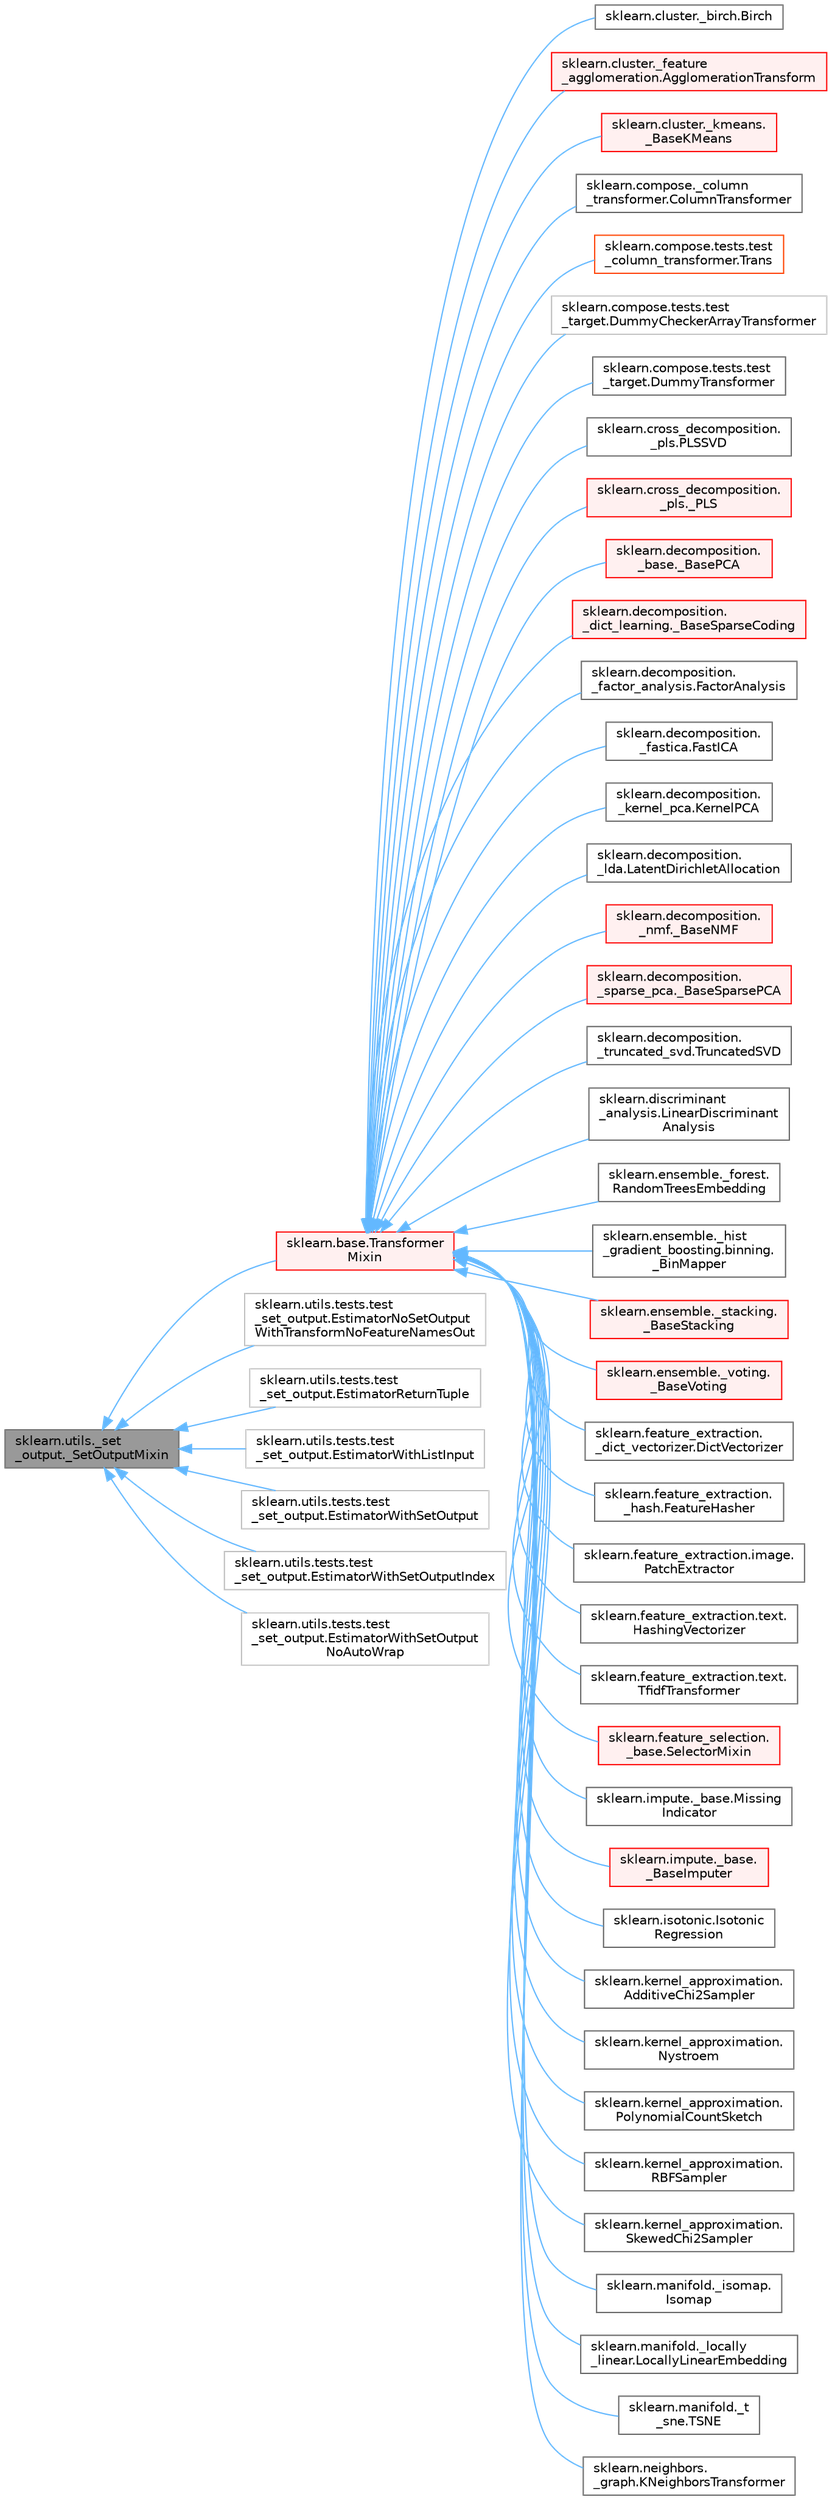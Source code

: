 digraph "sklearn.utils._set_output._SetOutputMixin"
{
 // LATEX_PDF_SIZE
  bgcolor="transparent";
  edge [fontname=Helvetica,fontsize=10,labelfontname=Helvetica,labelfontsize=10];
  node [fontname=Helvetica,fontsize=10,shape=box,height=0.2,width=0.4];
  rankdir="LR";
  Node1 [id="Node000001",label="sklearn.utils._set\l_output._SetOutputMixin",height=0.2,width=0.4,color="gray40", fillcolor="grey60", style="filled", fontcolor="black",tooltip=" "];
  Node1 -> Node2 [id="edge1_Node000001_Node000002",dir="back",color="steelblue1",style="solid",tooltip=" "];
  Node2 [id="Node000002",label="sklearn.base.Transformer\lMixin",height=0.2,width=0.4,color="red", fillcolor="#FFF0F0", style="filled",URL="$d7/d72/classsklearn_1_1base_1_1TransformerMixin.html",tooltip=" "];
  Node2 -> Node3 [id="edge2_Node000002_Node000003",dir="back",color="steelblue1",style="solid",tooltip=" "];
  Node3 [id="Node000003",label="sklearn.cluster._birch.Birch",height=0.2,width=0.4,color="gray40", fillcolor="white", style="filled",URL="$d9/d3b/classsklearn_1_1cluster_1_1__birch_1_1Birch.html",tooltip=" "];
  Node2 -> Node4 [id="edge3_Node000002_Node000004",dir="back",color="steelblue1",style="solid",tooltip=" "];
  Node4 [id="Node000004",label="sklearn.cluster._feature\l_agglomeration.AgglomerationTransform",height=0.2,width=0.4,color="red", fillcolor="#FFF0F0", style="filled",URL="$d2/d66/classsklearn_1_1cluster_1_1__feature__agglomeration_1_1AgglomerationTransform.html",tooltip="Mixin class for feature agglomeration."];
  Node2 -> Node6 [id="edge4_Node000002_Node000006",dir="back",color="steelblue1",style="solid",tooltip=" "];
  Node6 [id="Node000006",label="sklearn.cluster._kmeans.\l_BaseKMeans",height=0.2,width=0.4,color="red", fillcolor="#FFF0F0", style="filled",URL="$df/d2d/classsklearn_1_1cluster_1_1__kmeans_1_1__BaseKMeans.html",tooltip=" "];
  Node2 -> Node10 [id="edge5_Node000002_Node000010",dir="back",color="steelblue1",style="solid",tooltip=" "];
  Node10 [id="Node000010",label="sklearn.compose._column\l_transformer.ColumnTransformer",height=0.2,width=0.4,color="gray40", fillcolor="white", style="filled",URL="$d4/d42/classsklearn_1_1compose_1_1__column__transformer_1_1ColumnTransformer.html",tooltip=" "];
  Node2 -> Node11 [id="edge6_Node000002_Node000011",dir="back",color="steelblue1",style="solid",tooltip=" "];
  Node11 [id="Node000011",label="sklearn.compose.tests.test\l_column_transformer.Trans",height=0.2,width=0.4,color="orangered", fillcolor="white", style="filled",URL="$d7/d15/classsklearn_1_1compose_1_1tests_1_1test__column__transformer_1_1Trans.html",tooltip=" "];
  Node2 -> Node13 [id="edge7_Node000002_Node000013",dir="back",color="steelblue1",style="solid",tooltip=" "];
  Node13 [id="Node000013",label="sklearn.compose.tests.test\l_target.DummyCheckerArrayTransformer",height=0.2,width=0.4,color="grey75", fillcolor="white", style="filled",URL="$dd/dac/classsklearn_1_1compose_1_1tests_1_1test__target_1_1DummyCheckerArrayTransformer.html",tooltip=" "];
  Node2 -> Node14 [id="edge8_Node000002_Node000014",dir="back",color="steelblue1",style="solid",tooltip=" "];
  Node14 [id="Node000014",label="sklearn.compose.tests.test\l_target.DummyTransformer",height=0.2,width=0.4,color="gray40", fillcolor="white", style="filled",URL="$dd/d2f/classsklearn_1_1compose_1_1tests_1_1test__target_1_1DummyTransformer.html",tooltip=" "];
  Node2 -> Node15 [id="edge9_Node000002_Node000015",dir="back",color="steelblue1",style="solid",tooltip=" "];
  Node15 [id="Node000015",label="sklearn.cross_decomposition.\l_pls.PLSSVD",height=0.2,width=0.4,color="gray40", fillcolor="white", style="filled",URL="$dd/d3d/classsklearn_1_1cross__decomposition_1_1__pls_1_1PLSSVD.html",tooltip=" "];
  Node2 -> Node16 [id="edge10_Node000002_Node000016",dir="back",color="steelblue1",style="solid",tooltip=" "];
  Node16 [id="Node000016",label="sklearn.cross_decomposition.\l_pls._PLS",height=0.2,width=0.4,color="red", fillcolor="#FFF0F0", style="filled",URL="$d2/dbd/classsklearn_1_1cross__decomposition_1_1__pls_1_1__PLS.html",tooltip=" "];
  Node2 -> Node20 [id="edge11_Node000002_Node000020",dir="back",color="steelblue1",style="solid",tooltip=" "];
  Node20 [id="Node000020",label="sklearn.decomposition.\l_base._BasePCA",height=0.2,width=0.4,color="red", fillcolor="#FFF0F0", style="filled",URL="$d6/dcb/classsklearn_1_1decomposition_1_1__base_1_1__BasePCA.html",tooltip=" "];
  Node2 -> Node23 [id="edge12_Node000002_Node000023",dir="back",color="steelblue1",style="solid",tooltip=" "];
  Node23 [id="Node000023",label="sklearn.decomposition.\l_dict_learning._BaseSparseCoding",height=0.2,width=0.4,color="red", fillcolor="#FFF0F0", style="filled",URL="$d8/dda/classsklearn_1_1decomposition_1_1__dict__learning_1_1__BaseSparseCoding.html",tooltip=" "];
  Node2 -> Node27 [id="edge13_Node000002_Node000027",dir="back",color="steelblue1",style="solid",tooltip=" "];
  Node27 [id="Node000027",label="sklearn.decomposition.\l_factor_analysis.FactorAnalysis",height=0.2,width=0.4,color="gray40", fillcolor="white", style="filled",URL="$d4/d06/classsklearn_1_1decomposition_1_1__factor__analysis_1_1FactorAnalysis.html",tooltip=" "];
  Node2 -> Node28 [id="edge14_Node000002_Node000028",dir="back",color="steelblue1",style="solid",tooltip=" "];
  Node28 [id="Node000028",label="sklearn.decomposition.\l_fastica.FastICA",height=0.2,width=0.4,color="gray40", fillcolor="white", style="filled",URL="$d1/de9/classsklearn_1_1decomposition_1_1__fastica_1_1FastICA.html",tooltip=" "];
  Node2 -> Node29 [id="edge15_Node000002_Node000029",dir="back",color="steelblue1",style="solid",tooltip=" "];
  Node29 [id="Node000029",label="sklearn.decomposition.\l_kernel_pca.KernelPCA",height=0.2,width=0.4,color="gray40", fillcolor="white", style="filled",URL="$d1/d92/classsklearn_1_1decomposition_1_1__kernel__pca_1_1KernelPCA.html",tooltip=" "];
  Node2 -> Node30 [id="edge16_Node000002_Node000030",dir="back",color="steelblue1",style="solid",tooltip=" "];
  Node30 [id="Node000030",label="sklearn.decomposition.\l_lda.LatentDirichletAllocation",height=0.2,width=0.4,color="gray40", fillcolor="white", style="filled",URL="$da/d17/classsklearn_1_1decomposition_1_1__lda_1_1LatentDirichletAllocation.html",tooltip=" "];
  Node2 -> Node31 [id="edge17_Node000002_Node000031",dir="back",color="steelblue1",style="solid",tooltip=" "];
  Node31 [id="Node000031",label="sklearn.decomposition.\l_nmf._BaseNMF",height=0.2,width=0.4,color="red", fillcolor="#FFF0F0", style="filled",URL="$de/d90/classsklearn_1_1decomposition_1_1__nmf_1_1__BaseNMF.html",tooltip=" "];
  Node2 -> Node34 [id="edge18_Node000002_Node000034",dir="back",color="steelblue1",style="solid",tooltip=" "];
  Node34 [id="Node000034",label="sklearn.decomposition.\l_sparse_pca._BaseSparsePCA",height=0.2,width=0.4,color="red", fillcolor="#FFF0F0", style="filled",URL="$de/ddc/classsklearn_1_1decomposition_1_1__sparse__pca_1_1__BaseSparsePCA.html",tooltip=" "];
  Node2 -> Node37 [id="edge19_Node000002_Node000037",dir="back",color="steelblue1",style="solid",tooltip=" "];
  Node37 [id="Node000037",label="sklearn.decomposition.\l_truncated_svd.TruncatedSVD",height=0.2,width=0.4,color="gray40", fillcolor="white", style="filled",URL="$df/d53/classsklearn_1_1decomposition_1_1__truncated__svd_1_1TruncatedSVD.html",tooltip=" "];
  Node2 -> Node38 [id="edge20_Node000002_Node000038",dir="back",color="steelblue1",style="solid",tooltip=" "];
  Node38 [id="Node000038",label="sklearn.discriminant\l_analysis.LinearDiscriminant\lAnalysis",height=0.2,width=0.4,color="gray40", fillcolor="white", style="filled",URL="$d3/d03/classsklearn_1_1discriminant__analysis_1_1LinearDiscriminantAnalysis.html",tooltip=" "];
  Node2 -> Node39 [id="edge21_Node000002_Node000039",dir="back",color="steelblue1",style="solid",tooltip=" "];
  Node39 [id="Node000039",label="sklearn.ensemble._forest.\lRandomTreesEmbedding",height=0.2,width=0.4,color="gray40", fillcolor="white", style="filled",URL="$d8/d76/classsklearn_1_1ensemble_1_1__forest_1_1RandomTreesEmbedding.html",tooltip=" "];
  Node2 -> Node40 [id="edge22_Node000002_Node000040",dir="back",color="steelblue1",style="solid",tooltip=" "];
  Node40 [id="Node000040",label="sklearn.ensemble._hist\l_gradient_boosting.binning.\l_BinMapper",height=0.2,width=0.4,color="gray40", fillcolor="white", style="filled",URL="$d6/d09/classsklearn_1_1ensemble_1_1__hist__gradient__boosting_1_1binning_1_1__BinMapper.html",tooltip=" "];
  Node2 -> Node41 [id="edge23_Node000002_Node000041",dir="back",color="steelblue1",style="solid",tooltip=" "];
  Node41 [id="Node000041",label="sklearn.ensemble._stacking.\l_BaseStacking",height=0.2,width=0.4,color="red", fillcolor="#FFF0F0", style="filled",URL="$d1/d9b/classsklearn_1_1ensemble_1_1__stacking_1_1__BaseStacking.html",tooltip=" "];
  Node2 -> Node44 [id="edge24_Node000002_Node000044",dir="back",color="steelblue1",style="solid",tooltip=" "];
  Node44 [id="Node000044",label="sklearn.ensemble._voting.\l_BaseVoting",height=0.2,width=0.4,color="red", fillcolor="#FFF0F0", style="filled",URL="$d3/d82/classsklearn_1_1ensemble_1_1__voting_1_1__BaseVoting.html",tooltip=" "];
  Node2 -> Node47 [id="edge25_Node000002_Node000047",dir="back",color="steelblue1",style="solid",tooltip=" "];
  Node47 [id="Node000047",label="sklearn.feature_extraction.\l_dict_vectorizer.DictVectorizer",height=0.2,width=0.4,color="gray40", fillcolor="white", style="filled",URL="$dc/dff/classsklearn_1_1feature__extraction_1_1__dict__vectorizer_1_1DictVectorizer.html",tooltip=" "];
  Node2 -> Node48 [id="edge26_Node000002_Node000048",dir="back",color="steelblue1",style="solid",tooltip=" "];
  Node48 [id="Node000048",label="sklearn.feature_extraction.\l_hash.FeatureHasher",height=0.2,width=0.4,color="gray40", fillcolor="white", style="filled",URL="$d1/de4/classsklearn_1_1feature__extraction_1_1__hash_1_1FeatureHasher.html",tooltip=" "];
  Node2 -> Node49 [id="edge27_Node000002_Node000049",dir="back",color="steelblue1",style="solid",tooltip=" "];
  Node49 [id="Node000049",label="sklearn.feature_extraction.image.\lPatchExtractor",height=0.2,width=0.4,color="gray40", fillcolor="white", style="filled",URL="$d3/d4f/classsklearn_1_1feature__extraction_1_1image_1_1PatchExtractor.html",tooltip=" "];
  Node2 -> Node50 [id="edge28_Node000002_Node000050",dir="back",color="steelblue1",style="solid",tooltip=" "];
  Node50 [id="Node000050",label="sklearn.feature_extraction.text.\lHashingVectorizer",height=0.2,width=0.4,color="gray40", fillcolor="white", style="filled",URL="$d3/d1a/classsklearn_1_1feature__extraction_1_1text_1_1HashingVectorizer.html",tooltip=" "];
  Node2 -> Node51 [id="edge29_Node000002_Node000051",dir="back",color="steelblue1",style="solid",tooltip=" "];
  Node51 [id="Node000051",label="sklearn.feature_extraction.text.\lTfidfTransformer",height=0.2,width=0.4,color="gray40", fillcolor="white", style="filled",URL="$d4/d08/classsklearn_1_1feature__extraction_1_1text_1_1TfidfTransformer.html",tooltip=" "];
  Node2 -> Node52 [id="edge30_Node000002_Node000052",dir="back",color="steelblue1",style="solid",tooltip=" "];
  Node52 [id="Node000052",label="sklearn.feature_selection.\l_base.SelectorMixin",height=0.2,width=0.4,color="red", fillcolor="#FFF0F0", style="filled",URL="$d3/d7a/classsklearn_1_1feature__selection_1_1__base_1_1SelectorMixin.html",tooltip=" "];
  Node2 -> Node66 [id="edge31_Node000002_Node000066",dir="back",color="steelblue1",style="solid",tooltip=" "];
  Node66 [id="Node000066",label="sklearn.impute._base.Missing\lIndicator",height=0.2,width=0.4,color="gray40", fillcolor="white", style="filled",URL="$df/d41/classsklearn_1_1impute_1_1__base_1_1MissingIndicator.html",tooltip=" "];
  Node2 -> Node67 [id="edge32_Node000002_Node000067",dir="back",color="steelblue1",style="solid",tooltip=" "];
  Node67 [id="Node000067",label="sklearn.impute._base.\l_BaseImputer",height=0.2,width=0.4,color="red", fillcolor="#FFF0F0", style="filled",URL="$d8/d16/classsklearn_1_1impute_1_1__base_1_1__BaseImputer.html",tooltip=" "];
  Node2 -> Node75 [id="edge33_Node000002_Node000075",dir="back",color="steelblue1",style="solid",tooltip=" "];
  Node75 [id="Node000075",label="sklearn.isotonic.Isotonic\lRegression",height=0.2,width=0.4,color="gray40", fillcolor="white", style="filled",URL="$d6/d87/classsklearn_1_1isotonic_1_1IsotonicRegression.html",tooltip=" "];
  Node2 -> Node76 [id="edge34_Node000002_Node000076",dir="back",color="steelblue1",style="solid",tooltip=" "];
  Node76 [id="Node000076",label="sklearn.kernel_approximation.\lAdditiveChi2Sampler",height=0.2,width=0.4,color="gray40", fillcolor="white", style="filled",URL="$de/dde/classsklearn_1_1kernel__approximation_1_1AdditiveChi2Sampler.html",tooltip=" "];
  Node2 -> Node77 [id="edge35_Node000002_Node000077",dir="back",color="steelblue1",style="solid",tooltip=" "];
  Node77 [id="Node000077",label="sklearn.kernel_approximation.\lNystroem",height=0.2,width=0.4,color="gray40", fillcolor="white", style="filled",URL="$d7/d18/classsklearn_1_1kernel__approximation_1_1Nystroem.html",tooltip=" "];
  Node2 -> Node78 [id="edge36_Node000002_Node000078",dir="back",color="steelblue1",style="solid",tooltip=" "];
  Node78 [id="Node000078",label="sklearn.kernel_approximation.\lPolynomialCountSketch",height=0.2,width=0.4,color="gray40", fillcolor="white", style="filled",URL="$db/d5b/classsklearn_1_1kernel__approximation_1_1PolynomialCountSketch.html",tooltip=" "];
  Node2 -> Node79 [id="edge37_Node000002_Node000079",dir="back",color="steelblue1",style="solid",tooltip=" "];
  Node79 [id="Node000079",label="sklearn.kernel_approximation.\lRBFSampler",height=0.2,width=0.4,color="gray40", fillcolor="white", style="filled",URL="$da/d71/classsklearn_1_1kernel__approximation_1_1RBFSampler.html",tooltip=" "];
  Node2 -> Node80 [id="edge38_Node000002_Node000080",dir="back",color="steelblue1",style="solid",tooltip=" "];
  Node80 [id="Node000080",label="sklearn.kernel_approximation.\lSkewedChi2Sampler",height=0.2,width=0.4,color="gray40", fillcolor="white", style="filled",URL="$da/d4d/classsklearn_1_1kernel__approximation_1_1SkewedChi2Sampler.html",tooltip=" "];
  Node2 -> Node81 [id="edge39_Node000002_Node000081",dir="back",color="steelblue1",style="solid",tooltip=" "];
  Node81 [id="Node000081",label="sklearn.manifold._isomap.\lIsomap",height=0.2,width=0.4,color="gray40", fillcolor="white", style="filled",URL="$de/d08/classsklearn_1_1manifold_1_1__isomap_1_1Isomap.html",tooltip=" "];
  Node2 -> Node82 [id="edge40_Node000002_Node000082",dir="back",color="steelblue1",style="solid",tooltip=" "];
  Node82 [id="Node000082",label="sklearn.manifold._locally\l_linear.LocallyLinearEmbedding",height=0.2,width=0.4,color="gray40", fillcolor="white", style="filled",URL="$d2/d68/classsklearn_1_1manifold_1_1__locally__linear_1_1LocallyLinearEmbedding.html",tooltip=" "];
  Node2 -> Node83 [id="edge41_Node000002_Node000083",dir="back",color="steelblue1",style="solid",tooltip=" "];
  Node83 [id="Node000083",label="sklearn.manifold._t\l_sne.TSNE",height=0.2,width=0.4,color="gray40", fillcolor="white", style="filled",URL="$d5/d69/classsklearn_1_1manifold_1_1__t__sne_1_1TSNE.html",tooltip=" "];
  Node2 -> Node84 [id="edge42_Node000002_Node000084",dir="back",color="steelblue1",style="solid",tooltip=" "];
  Node84 [id="Node000084",label="sklearn.neighbors.\l_graph.KNeighborsTransformer",height=0.2,width=0.4,color="gray40", fillcolor="white", style="filled",URL="$d6/d36/classsklearn_1_1neighbors_1_1__graph_1_1KNeighborsTransformer.html",tooltip=" "];
  Node1 -> Node122 [id="edge43_Node000001_Node000122",dir="back",color="steelblue1",style="solid",tooltip=" "];
  Node122 [id="Node000122",label="sklearn.utils.tests.test\l_set_output.EstimatorNoSetOutput\lWithTransformNoFeatureNamesOut",height=0.2,width=0.4,color="grey75", fillcolor="white", style="filled",URL="$d4/d31/classsklearn_1_1utils_1_1tests_1_1test__set__output_1_1EstimatorNoSetOutputWithTransformNoFeatureNamesOut.html",tooltip=" "];
  Node1 -> Node123 [id="edge44_Node000001_Node000123",dir="back",color="steelblue1",style="solid",tooltip=" "];
  Node123 [id="Node000123",label="sklearn.utils.tests.test\l_set_output.EstimatorReturnTuple",height=0.2,width=0.4,color="grey75", fillcolor="white", style="filled",URL="$d1/d9a/classsklearn_1_1utils_1_1tests_1_1test__set__output_1_1EstimatorReturnTuple.html",tooltip=" "];
  Node1 -> Node124 [id="edge45_Node000001_Node000124",dir="back",color="steelblue1",style="solid",tooltip=" "];
  Node124 [id="Node000124",label="sklearn.utils.tests.test\l_set_output.EstimatorWithListInput",height=0.2,width=0.4,color="grey75", fillcolor="white", style="filled",URL="$d9/d0b/classsklearn_1_1utils_1_1tests_1_1test__set__output_1_1EstimatorWithListInput.html",tooltip=" "];
  Node1 -> Node125 [id="edge46_Node000001_Node000125",dir="back",color="steelblue1",style="solid",tooltip=" "];
  Node125 [id="Node000125",label="sklearn.utils.tests.test\l_set_output.EstimatorWithSetOutput",height=0.2,width=0.4,color="grey75", fillcolor="white", style="filled",URL="$df/dfa/classsklearn_1_1utils_1_1tests_1_1test__set__output_1_1EstimatorWithSetOutput.html",tooltip=" "];
  Node1 -> Node126 [id="edge47_Node000001_Node000126",dir="back",color="steelblue1",style="solid",tooltip=" "];
  Node126 [id="Node000126",label="sklearn.utils.tests.test\l_set_output.EstimatorWithSetOutputIndex",height=0.2,width=0.4,color="grey75", fillcolor="white", style="filled",URL="$db/d6a/classsklearn_1_1utils_1_1tests_1_1test__set__output_1_1EstimatorWithSetOutputIndex.html",tooltip=" "];
  Node1 -> Node127 [id="edge48_Node000001_Node000127",dir="back",color="steelblue1",style="solid",tooltip=" "];
  Node127 [id="Node000127",label="sklearn.utils.tests.test\l_set_output.EstimatorWithSetOutput\lNoAutoWrap",height=0.2,width=0.4,color="grey75", fillcolor="white", style="filled",URL="$db/d1b/classsklearn_1_1utils_1_1tests_1_1test__set__output_1_1EstimatorWithSetOutputNoAutoWrap.html",tooltip=" "];
}

